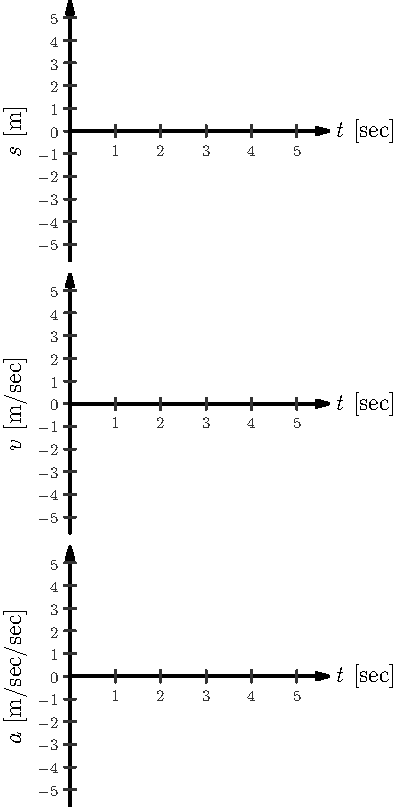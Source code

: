// Asymptote code for kinematic_stack_pos_vel_acc_nticks.asy
import graph;

pen axis_p = linewidth(1.4)+black;
pen tick_p = linewidth(1.0)+gray(0.2)+fontsize(8);
pen ticklabel_p = tick_p;
int hticks = 5;
int vMin_ticks = -5;
int vMax_ticks = 5;
real[] hTicks_a = sequence(1, hticks);
real[] vTicks_a = sequence(vMin_ticks, vMax_ticks);
ticks hTicks = Ticks(format=Label("$%.4g$", align=E, p=ticklabel_p), Ticks=hTicks_a, Size=1mm, pTick=tick_p);
ticks vTicks = Ticks(format=Label("$%.4g$", align=W, p=ticklabel_p), Ticks=vTicks_a, Size=1mm, pTick=tick_p);
real axis_extra = 0.7; // extend the axis just a bit past the last tick mark
  
axis VZero(bool extend=true) {
  return new void(picture pic, axisT axis) {
    axis.type = 0; // Value
    axis.value = pic.scale.x.T(pic.scale.x.scale.logarithmic ? 1 : 0); // I'm good with Linear 0
    axis.position = 1; // relative position of axis label
    axis.side = left;
    axis.align = 5*E;
    axis.extend = extend;
    };
}
axis VZero = VZero();

axis HZero(bool extend=true) {
  return new void(picture pic, axisT axis) {
    axis.type = 0; // Value
    axis.value = pic.scale.y.T(pic.scale.y.scale.logarithmic ? 1 : 0); // I'm good with Linear 0
    axis.position = 0.5; // relative position of axis label
    axis.side = right;
    axis.align = W;
    axis.extend = extend;
    };
}
axis HZero = HZero();

void kingraph(picture pic, Label vL="", real vMin=vMin_ticks-axis_extra, real vMax=vMax_ticks+axis_extra, Label hL="$t$ [sec]", real hMin=0, real hMax=hticks+axis_extra) {
  scale(pic, Linear, Linear);
  xlimits(pic, hMin, hMax);
  ylimits(pic, vMin, vMax);
  xaxis(pic=pic, L=hL, axis=VZero(false), p=axis_p, ticks=hTicks, arrow=Arrow(6), above=false);
  yaxis(pic=pic, L=vL, axis=HZero(false), p=axis_p, ticks=vTicks, arrow=Arrow(6), above=false);
}

picture pos_pic;
kingraph(pos_pic, "$s$ [m]");

picture vel_pic;
kingraph(vel_pic, "$v$ [m/sec]");

picture acc_pic;
kingraph(acc_pic, "$a$ [m/sec/sec]");

//xequals(pos_pic,3,Dotted);
//xequals(vel_pic,3,Dotted);
//xequals(acc_pic,3,Dotted);

// boring code for stacking the graphs.  The only interesting part is the htick/vtick settings, which can be used to change the size of the horizontal and vertical units of the graphs.
void stack(picture pics[]) {
  real margin=2mm;
  real htick = .8cm;
  real vtick = .4cm;
  frame[] frames = new frame[pics.length];
  for(int i=0; i<pics.length; ++i) {
    unitsize(pics[i], htick, vtick);
    frames[i] = pics[i].fit();
    if (i>0) {
      frames[i] = shift(0,min(frames[i-1]).y-max(frames[i]).y-margin)*frames[i];
    }
    add(frames[i]);
  }
}

stack(new picture[] {pos_pic, vel_pic, acc_pic});

